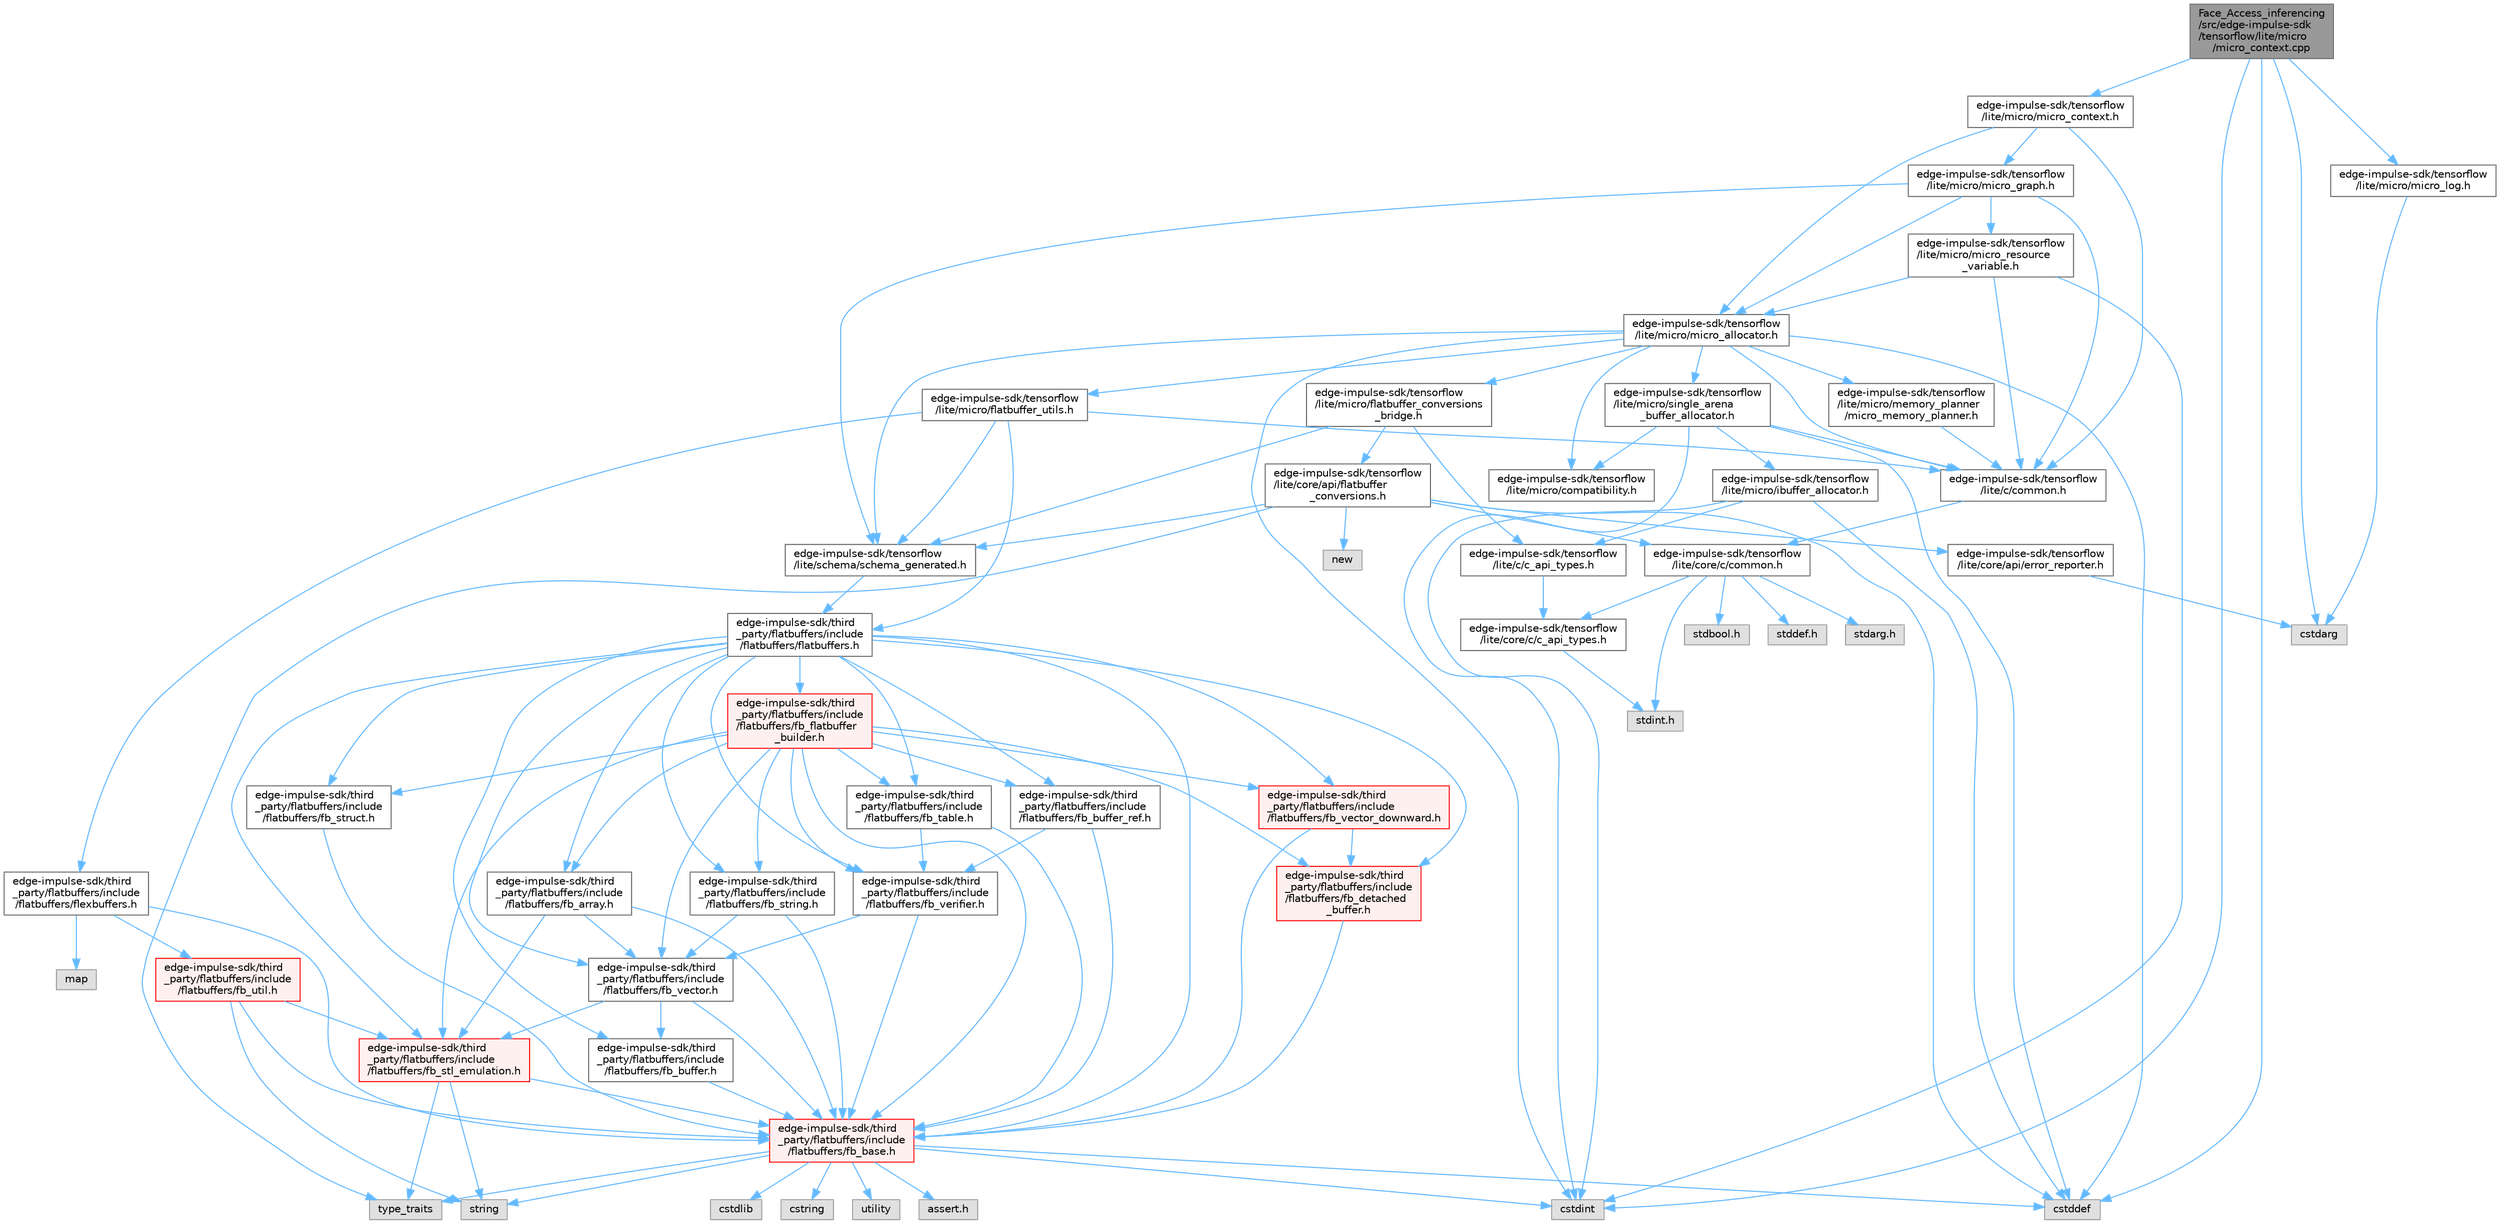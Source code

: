 digraph "Face_Access_inferencing/src/edge-impulse-sdk/tensorflow/lite/micro/micro_context.cpp"
{
 // LATEX_PDF_SIZE
  bgcolor="transparent";
  edge [fontname=Helvetica,fontsize=10,labelfontname=Helvetica,labelfontsize=10];
  node [fontname=Helvetica,fontsize=10,shape=box,height=0.2,width=0.4];
  Node1 [id="Node000001",label="Face_Access_inferencing\l/src/edge-impulse-sdk\l/tensorflow/lite/micro\l/micro_context.cpp",height=0.2,width=0.4,color="gray40", fillcolor="grey60", style="filled", fontcolor="black",tooltip=" "];
  Node1 -> Node2 [id="edge118_Node000001_Node000002",color="steelblue1",style="solid",tooltip=" "];
  Node2 [id="Node000002",label="edge-impulse-sdk/tensorflow\l/lite/micro/micro_context.h",height=0.2,width=0.4,color="grey40", fillcolor="white", style="filled",URL="$_face___access__inferencing_2src_2edge-impulse-sdk_2tensorflow_2lite_2micro_2micro__context_8h.html",tooltip=" "];
  Node2 -> Node3 [id="edge119_Node000002_Node000003",color="steelblue1",style="solid",tooltip=" "];
  Node3 [id="Node000003",label="edge-impulse-sdk/tensorflow\l/lite/c/common.h",height=0.2,width=0.4,color="grey40", fillcolor="white", style="filled",URL="$_face___access__inferencing_2src_2edge-impulse-sdk_2tensorflow_2lite_2c_2common_8h.html",tooltip=" "];
  Node3 -> Node4 [id="edge120_Node000003_Node000004",color="steelblue1",style="solid",tooltip=" "];
  Node4 [id="Node000004",label="edge-impulse-sdk/tensorflow\l/lite/core/c/common.h",height=0.2,width=0.4,color="grey40", fillcolor="white", style="filled",URL="$_face___access__inferencing_2src_2edge-impulse-sdk_2tensorflow_2lite_2core_2c_2common_8h.html",tooltip=" "];
  Node4 -> Node5 [id="edge121_Node000004_Node000005",color="steelblue1",style="solid",tooltip=" "];
  Node5 [id="Node000005",label="stdarg.h",height=0.2,width=0.4,color="grey60", fillcolor="#E0E0E0", style="filled",tooltip=" "];
  Node4 -> Node6 [id="edge122_Node000004_Node000006",color="steelblue1",style="solid",tooltip=" "];
  Node6 [id="Node000006",label="stdbool.h",height=0.2,width=0.4,color="grey60", fillcolor="#E0E0E0", style="filled",tooltip=" "];
  Node4 -> Node7 [id="edge123_Node000004_Node000007",color="steelblue1",style="solid",tooltip=" "];
  Node7 [id="Node000007",label="stddef.h",height=0.2,width=0.4,color="grey60", fillcolor="#E0E0E0", style="filled",tooltip=" "];
  Node4 -> Node8 [id="edge124_Node000004_Node000008",color="steelblue1",style="solid",tooltip=" "];
  Node8 [id="Node000008",label="stdint.h",height=0.2,width=0.4,color="grey60", fillcolor="#E0E0E0", style="filled",tooltip=" "];
  Node4 -> Node9 [id="edge125_Node000004_Node000009",color="steelblue1",style="solid",tooltip=" "];
  Node9 [id="Node000009",label="edge-impulse-sdk/tensorflow\l/lite/core/c/c_api_types.h",height=0.2,width=0.4,color="grey40", fillcolor="white", style="filled",URL="$_face___access__inferencing_2src_2edge-impulse-sdk_2tensorflow_2lite_2core_2c_2c__api__types_8h.html",tooltip=" "];
  Node9 -> Node8 [id="edge126_Node000009_Node000008",color="steelblue1",style="solid",tooltip=" "];
  Node2 -> Node10 [id="edge127_Node000002_Node000010",color="steelblue1",style="solid",tooltip=" "];
  Node10 [id="Node000010",label="edge-impulse-sdk/tensorflow\l/lite/micro/micro_allocator.h",height=0.2,width=0.4,color="grey40", fillcolor="white", style="filled",URL="$_face___access__inferencing_2src_2edge-impulse-sdk_2tensorflow_2lite_2micro_2micro__allocator_8h.html",tooltip=" "];
  Node10 -> Node11 [id="edge128_Node000010_Node000011",color="steelblue1",style="solid",tooltip=" "];
  Node11 [id="Node000011",label="cstddef",height=0.2,width=0.4,color="grey60", fillcolor="#E0E0E0", style="filled",tooltip=" "];
  Node10 -> Node12 [id="edge129_Node000010_Node000012",color="steelblue1",style="solid",tooltip=" "];
  Node12 [id="Node000012",label="cstdint",height=0.2,width=0.4,color="grey60", fillcolor="#E0E0E0", style="filled",tooltip=" "];
  Node10 -> Node3 [id="edge130_Node000010_Node000003",color="steelblue1",style="solid",tooltip=" "];
  Node10 -> Node13 [id="edge131_Node000010_Node000013",color="steelblue1",style="solid",tooltip=" "];
  Node13 [id="Node000013",label="edge-impulse-sdk/tensorflow\l/lite/micro/single_arena\l_buffer_allocator.h",height=0.2,width=0.4,color="grey40", fillcolor="white", style="filled",URL="$_face___access__inferencing_2src_2edge-impulse-sdk_2tensorflow_2lite_2micro_2single__arena__buffer__allocator_8h.html",tooltip=" "];
  Node13 -> Node11 [id="edge132_Node000013_Node000011",color="steelblue1",style="solid",tooltip=" "];
  Node13 -> Node12 [id="edge133_Node000013_Node000012",color="steelblue1",style="solid",tooltip=" "];
  Node13 -> Node3 [id="edge134_Node000013_Node000003",color="steelblue1",style="solid",tooltip=" "];
  Node13 -> Node14 [id="edge135_Node000013_Node000014",color="steelblue1",style="solid",tooltip=" "];
  Node14 [id="Node000014",label="edge-impulse-sdk/tensorflow\l/lite/micro/ibuffer_allocator.h",height=0.2,width=0.4,color="grey40", fillcolor="white", style="filled",URL="$_face___access__inferencing_2src_2edge-impulse-sdk_2tensorflow_2lite_2micro_2ibuffer__allocator_8h.html",tooltip=" "];
  Node14 -> Node11 [id="edge136_Node000014_Node000011",color="steelblue1",style="solid",tooltip=" "];
  Node14 -> Node12 [id="edge137_Node000014_Node000012",color="steelblue1",style="solid",tooltip=" "];
  Node14 -> Node15 [id="edge138_Node000014_Node000015",color="steelblue1",style="solid",tooltip=" "];
  Node15 [id="Node000015",label="edge-impulse-sdk/tensorflow\l/lite/c/c_api_types.h",height=0.2,width=0.4,color="grey40", fillcolor="white", style="filled",URL="$_face___access__inferencing_2src_2edge-impulse-sdk_2tensorflow_2lite_2c_2c__api__types_8h.html",tooltip=" "];
  Node15 -> Node9 [id="edge139_Node000015_Node000009",color="steelblue1",style="solid",tooltip=" "];
  Node13 -> Node16 [id="edge140_Node000013_Node000016",color="steelblue1",style="solid",tooltip=" "];
  Node16 [id="Node000016",label="edge-impulse-sdk/tensorflow\l/lite/micro/compatibility.h",height=0.2,width=0.4,color="grey40", fillcolor="white", style="filled",URL="$_face___access__inferencing_2src_2edge-impulse-sdk_2tensorflow_2lite_2micro_2compatibility_8h.html",tooltip=" "];
  Node10 -> Node16 [id="edge141_Node000010_Node000016",color="steelblue1",style="solid",tooltip=" "];
  Node10 -> Node17 [id="edge142_Node000010_Node000017",color="steelblue1",style="solid",tooltip=" "];
  Node17 [id="Node000017",label="edge-impulse-sdk/tensorflow\l/lite/micro/flatbuffer_utils.h",height=0.2,width=0.4,color="grey40", fillcolor="white", style="filled",URL="$_face___access__inferencing_2src_2edge-impulse-sdk_2tensorflow_2lite_2micro_2flatbuffer__utils_8h.html",tooltip=" "];
  Node17 -> Node18 [id="edge143_Node000017_Node000018",color="steelblue1",style="solid",tooltip=" "];
  Node18 [id="Node000018",label="edge-impulse-sdk/third\l_party/flatbuffers/include\l/flatbuffers/flatbuffers.h",height=0.2,width=0.4,color="grey40", fillcolor="white", style="filled",URL="$_face___access__inferencing_2src_2edge-impulse-sdk_2third__party_2flatbuffers_2include_2flatbuffers_2flatbuffers_8h.html",tooltip=" "];
  Node18 -> Node19 [id="edge144_Node000018_Node000019",color="steelblue1",style="solid",tooltip=" "];
  Node19 [id="Node000019",label="edge-impulse-sdk/third\l_party/flatbuffers/include\l/flatbuffers/fb_array.h",height=0.2,width=0.4,color="grey40", fillcolor="white", style="filled",URL="$fb__array_8h.html",tooltip=" "];
  Node19 -> Node20 [id="edge145_Node000019_Node000020",color="steelblue1",style="solid",tooltip=" "];
  Node20 [id="Node000020",label="edge-impulse-sdk/third\l_party/flatbuffers/include\l/flatbuffers/fb_base.h",height=0.2,width=0.4,color="red", fillcolor="#FFF0F0", style="filled",URL="$fb__base_8h.html",tooltip=" "];
  Node20 -> Node21 [id="edge146_Node000020_Node000021",color="steelblue1",style="solid",tooltip=" "];
  Node21 [id="Node000021",label="assert.h",height=0.2,width=0.4,color="grey60", fillcolor="#E0E0E0", style="filled",tooltip=" "];
  Node20 -> Node12 [id="edge147_Node000020_Node000012",color="steelblue1",style="solid",tooltip=" "];
  Node20 -> Node11 [id="edge148_Node000020_Node000011",color="steelblue1",style="solid",tooltip=" "];
  Node20 -> Node22 [id="edge149_Node000020_Node000022",color="steelblue1",style="solid",tooltip=" "];
  Node22 [id="Node000022",label="cstdlib",height=0.2,width=0.4,color="grey60", fillcolor="#E0E0E0", style="filled",tooltip=" "];
  Node20 -> Node23 [id="edge150_Node000020_Node000023",color="steelblue1",style="solid",tooltip=" "];
  Node23 [id="Node000023",label="cstring",height=0.2,width=0.4,color="grey60", fillcolor="#E0E0E0", style="filled",tooltip=" "];
  Node20 -> Node24 [id="edge151_Node000020_Node000024",color="steelblue1",style="solid",tooltip=" "];
  Node24 [id="Node000024",label="utility",height=0.2,width=0.4,color="grey60", fillcolor="#E0E0E0", style="filled",tooltip=" "];
  Node20 -> Node25 [id="edge152_Node000020_Node000025",color="steelblue1",style="solid",tooltip=" "];
  Node25 [id="Node000025",label="string",height=0.2,width=0.4,color="grey60", fillcolor="#E0E0E0", style="filled",tooltip=" "];
  Node20 -> Node26 [id="edge153_Node000020_Node000026",color="steelblue1",style="solid",tooltip=" "];
  Node26 [id="Node000026",label="type_traits",height=0.2,width=0.4,color="grey60", fillcolor="#E0E0E0", style="filled",tooltip=" "];
  Node19 -> Node32 [id="edge154_Node000019_Node000032",color="steelblue1",style="solid",tooltip=" "];
  Node32 [id="Node000032",label="edge-impulse-sdk/third\l_party/flatbuffers/include\l/flatbuffers/fb_stl_emulation.h",height=0.2,width=0.4,color="red", fillcolor="#FFF0F0", style="filled",URL="$fb__stl__emulation_8h.html",tooltip=" "];
  Node32 -> Node20 [id="edge155_Node000032_Node000020",color="steelblue1",style="solid",tooltip=" "];
  Node32 -> Node25 [id="edge156_Node000032_Node000025",color="steelblue1",style="solid",tooltip=" "];
  Node32 -> Node26 [id="edge157_Node000032_Node000026",color="steelblue1",style="solid",tooltip=" "];
  Node19 -> Node34 [id="edge158_Node000019_Node000034",color="steelblue1",style="solid",tooltip=" "];
  Node34 [id="Node000034",label="edge-impulse-sdk/third\l_party/flatbuffers/include\l/flatbuffers/fb_vector.h",height=0.2,width=0.4,color="grey40", fillcolor="white", style="filled",URL="$fb__vector_8h.html",tooltip=" "];
  Node34 -> Node20 [id="edge159_Node000034_Node000020",color="steelblue1",style="solid",tooltip=" "];
  Node34 -> Node35 [id="edge160_Node000034_Node000035",color="steelblue1",style="solid",tooltip=" "];
  Node35 [id="Node000035",label="edge-impulse-sdk/third\l_party/flatbuffers/include\l/flatbuffers/fb_buffer.h",height=0.2,width=0.4,color="grey40", fillcolor="white", style="filled",URL="$fb__buffer_8h.html",tooltip=" "];
  Node35 -> Node20 [id="edge161_Node000035_Node000020",color="steelblue1",style="solid",tooltip=" "];
  Node34 -> Node32 [id="edge162_Node000034_Node000032",color="steelblue1",style="solid",tooltip=" "];
  Node18 -> Node20 [id="edge163_Node000018_Node000020",color="steelblue1",style="solid",tooltip=" "];
  Node18 -> Node35 [id="edge164_Node000018_Node000035",color="steelblue1",style="solid",tooltip=" "];
  Node18 -> Node36 [id="edge165_Node000018_Node000036",color="steelblue1",style="solid",tooltip=" "];
  Node36 [id="Node000036",label="edge-impulse-sdk/third\l_party/flatbuffers/include\l/flatbuffers/fb_buffer_ref.h",height=0.2,width=0.4,color="grey40", fillcolor="white", style="filled",URL="$fb__buffer__ref_8h.html",tooltip=" "];
  Node36 -> Node20 [id="edge166_Node000036_Node000020",color="steelblue1",style="solid",tooltip=" "];
  Node36 -> Node37 [id="edge167_Node000036_Node000037",color="steelblue1",style="solid",tooltip=" "];
  Node37 [id="Node000037",label="edge-impulse-sdk/third\l_party/flatbuffers/include\l/flatbuffers/fb_verifier.h",height=0.2,width=0.4,color="grey40", fillcolor="white", style="filled",URL="$fb__verifier_8h.html",tooltip=" "];
  Node37 -> Node20 [id="edge168_Node000037_Node000020",color="steelblue1",style="solid",tooltip=" "];
  Node37 -> Node34 [id="edge169_Node000037_Node000034",color="steelblue1",style="solid",tooltip=" "];
  Node18 -> Node38 [id="edge170_Node000018_Node000038",color="steelblue1",style="solid",tooltip=" "];
  Node38 [id="Node000038",label="edge-impulse-sdk/third\l_party/flatbuffers/include\l/flatbuffers/fb_detached\l_buffer.h",height=0.2,width=0.4,color="red", fillcolor="#FFF0F0", style="filled",URL="$fb__detached__buffer_8h.html",tooltip=" "];
  Node38 -> Node20 [id="edge171_Node000038_Node000020",color="steelblue1",style="solid",tooltip=" "];
  Node18 -> Node41 [id="edge172_Node000018_Node000041",color="steelblue1",style="solid",tooltip=" "];
  Node41 [id="Node000041",label="edge-impulse-sdk/third\l_party/flatbuffers/include\l/flatbuffers/fb_flatbuffer\l_builder.h",height=0.2,width=0.4,color="red", fillcolor="#FFF0F0", style="filled",URL="$fb__flatbuffer__builder_8h.html",tooltip=" "];
  Node41 -> Node19 [id="edge173_Node000041_Node000019",color="steelblue1",style="solid",tooltip=" "];
  Node41 -> Node20 [id="edge174_Node000041_Node000020",color="steelblue1",style="solid",tooltip=" "];
  Node41 -> Node36 [id="edge175_Node000041_Node000036",color="steelblue1",style="solid",tooltip=" "];
  Node41 -> Node38 [id="edge176_Node000041_Node000038",color="steelblue1",style="solid",tooltip=" "];
  Node41 -> Node32 [id="edge177_Node000041_Node000032",color="steelblue1",style="solid",tooltip=" "];
  Node41 -> Node44 [id="edge178_Node000041_Node000044",color="steelblue1",style="solid",tooltip=" "];
  Node44 [id="Node000044",label="edge-impulse-sdk/third\l_party/flatbuffers/include\l/flatbuffers/fb_string.h",height=0.2,width=0.4,color="grey40", fillcolor="white", style="filled",URL="$fb__string_8h.html",tooltip=" "];
  Node44 -> Node20 [id="edge179_Node000044_Node000020",color="steelblue1",style="solid",tooltip=" "];
  Node44 -> Node34 [id="edge180_Node000044_Node000034",color="steelblue1",style="solid",tooltip=" "];
  Node41 -> Node45 [id="edge181_Node000041_Node000045",color="steelblue1",style="solid",tooltip=" "];
  Node45 [id="Node000045",label="edge-impulse-sdk/third\l_party/flatbuffers/include\l/flatbuffers/fb_struct.h",height=0.2,width=0.4,color="grey40", fillcolor="white", style="filled",URL="$fb__struct_8h.html",tooltip=" "];
  Node45 -> Node20 [id="edge182_Node000045_Node000020",color="steelblue1",style="solid",tooltip=" "];
  Node41 -> Node46 [id="edge183_Node000041_Node000046",color="steelblue1",style="solid",tooltip=" "];
  Node46 [id="Node000046",label="edge-impulse-sdk/third\l_party/flatbuffers/include\l/flatbuffers/fb_table.h",height=0.2,width=0.4,color="grey40", fillcolor="white", style="filled",URL="$fb__table_8h.html",tooltip=" "];
  Node46 -> Node20 [id="edge184_Node000046_Node000020",color="steelblue1",style="solid",tooltip=" "];
  Node46 -> Node37 [id="edge185_Node000046_Node000037",color="steelblue1",style="solid",tooltip=" "];
  Node41 -> Node34 [id="edge186_Node000041_Node000034",color="steelblue1",style="solid",tooltip=" "];
  Node41 -> Node47 [id="edge187_Node000041_Node000047",color="steelblue1",style="solid",tooltip=" "];
  Node47 [id="Node000047",label="edge-impulse-sdk/third\l_party/flatbuffers/include\l/flatbuffers/fb_vector_downward.h",height=0.2,width=0.4,color="red", fillcolor="#FFF0F0", style="filled",URL="$fb__vector__downward_8h.html",tooltip=" "];
  Node47 -> Node20 [id="edge188_Node000047_Node000020",color="steelblue1",style="solid",tooltip=" "];
  Node47 -> Node38 [id="edge189_Node000047_Node000038",color="steelblue1",style="solid",tooltip=" "];
  Node41 -> Node37 [id="edge190_Node000041_Node000037",color="steelblue1",style="solid",tooltip=" "];
  Node18 -> Node32 [id="edge191_Node000018_Node000032",color="steelblue1",style="solid",tooltip=" "];
  Node18 -> Node44 [id="edge192_Node000018_Node000044",color="steelblue1",style="solid",tooltip=" "];
  Node18 -> Node45 [id="edge193_Node000018_Node000045",color="steelblue1",style="solid",tooltip=" "];
  Node18 -> Node46 [id="edge194_Node000018_Node000046",color="steelblue1",style="solid",tooltip=" "];
  Node18 -> Node34 [id="edge195_Node000018_Node000034",color="steelblue1",style="solid",tooltip=" "];
  Node18 -> Node47 [id="edge196_Node000018_Node000047",color="steelblue1",style="solid",tooltip=" "];
  Node18 -> Node37 [id="edge197_Node000018_Node000037",color="steelblue1",style="solid",tooltip=" "];
  Node17 -> Node48 [id="edge198_Node000017_Node000048",color="steelblue1",style="solid",tooltip=" "];
  Node48 [id="Node000048",label="edge-impulse-sdk/third\l_party/flatbuffers/include\l/flatbuffers/flexbuffers.h",height=0.2,width=0.4,color="grey40", fillcolor="white", style="filled",URL="$_face___access__inferencing_2src_2edge-impulse-sdk_2third__party_2flatbuffers_2include_2flatbuffers_2flexbuffers_8h.html",tooltip=" "];
  Node48 -> Node49 [id="edge199_Node000048_Node000049",color="steelblue1",style="solid",tooltip=" "];
  Node49 [id="Node000049",label="map",height=0.2,width=0.4,color="grey60", fillcolor="#E0E0E0", style="filled",tooltip=" "];
  Node48 -> Node20 [id="edge200_Node000048_Node000020",color="steelblue1",style="solid",tooltip=" "];
  Node48 -> Node50 [id="edge201_Node000048_Node000050",color="steelblue1",style="solid",tooltip=" "];
  Node50 [id="Node000050",label="edge-impulse-sdk/third\l_party/flatbuffers/include\l/flatbuffers/fb_util.h",height=0.2,width=0.4,color="red", fillcolor="#FFF0F0", style="filled",URL="$fb__util_8h.html",tooltip=" "];
  Node50 -> Node20 [id="edge202_Node000050_Node000020",color="steelblue1",style="solid",tooltip=" "];
  Node50 -> Node32 [id="edge203_Node000050_Node000032",color="steelblue1",style="solid",tooltip=" "];
  Node50 -> Node25 [id="edge204_Node000050_Node000025",color="steelblue1",style="solid",tooltip=" "];
  Node17 -> Node3 [id="edge205_Node000017_Node000003",color="steelblue1",style="solid",tooltip=" "];
  Node17 -> Node55 [id="edge206_Node000017_Node000055",color="steelblue1",style="solid",tooltip=" "];
  Node55 [id="Node000055",label="edge-impulse-sdk/tensorflow\l/lite/schema/schema_generated.h",height=0.2,width=0.4,color="grey40", fillcolor="white", style="filled",URL="$_face___access__inferencing_2src_2edge-impulse-sdk_2tensorflow_2lite_2schema_2schema__generated_8h.html",tooltip=" "];
  Node55 -> Node18 [id="edge207_Node000055_Node000018",color="steelblue1",style="solid",tooltip=" "];
  Node10 -> Node56 [id="edge208_Node000010_Node000056",color="steelblue1",style="solid",tooltip=" "];
  Node56 [id="Node000056",label="edge-impulse-sdk/tensorflow\l/lite/micro/memory_planner\l/micro_memory_planner.h",height=0.2,width=0.4,color="grey40", fillcolor="white", style="filled",URL="$_face___access__inferencing_2src_2edge-impulse-sdk_2tensorflow_2lite_2micro_2memory__planner_2micro__memory__planner_8h.html",tooltip=" "];
  Node56 -> Node3 [id="edge209_Node000056_Node000003",color="steelblue1",style="solid",tooltip=" "];
  Node10 -> Node57 [id="edge210_Node000010_Node000057",color="steelblue1",style="solid",tooltip=" "];
  Node57 [id="Node000057",label="edge-impulse-sdk/tensorflow\l/lite/micro/flatbuffer_conversions\l_bridge.h",height=0.2,width=0.4,color="grey40", fillcolor="white", style="filled",URL="$_face___access__inferencing_2src_2edge-impulse-sdk_2tensorflow_2lite_2micro_2flatbuffer__conversions__bridge_8h.html",tooltip=" "];
  Node57 -> Node15 [id="edge211_Node000057_Node000015",color="steelblue1",style="solid",tooltip=" "];
  Node57 -> Node58 [id="edge212_Node000057_Node000058",color="steelblue1",style="solid",tooltip=" "];
  Node58 [id="Node000058",label="edge-impulse-sdk/tensorflow\l/lite/core/api/flatbuffer\l_conversions.h",height=0.2,width=0.4,color="grey40", fillcolor="white", style="filled",URL="$_face___access__inferencing_2src_2edge-impulse-sdk_2tensorflow_2lite_2core_2api_2flatbuffer__conversions_8h.html",tooltip=" "];
  Node58 -> Node11 [id="edge213_Node000058_Node000011",color="steelblue1",style="solid",tooltip=" "];
  Node58 -> Node59 [id="edge214_Node000058_Node000059",color="steelblue1",style="solid",tooltip=" "];
  Node59 [id="Node000059",label="new",height=0.2,width=0.4,color="grey60", fillcolor="#E0E0E0", style="filled",tooltip=" "];
  Node58 -> Node26 [id="edge215_Node000058_Node000026",color="steelblue1",style="solid",tooltip=" "];
  Node58 -> Node60 [id="edge216_Node000058_Node000060",color="steelblue1",style="solid",tooltip=" "];
  Node60 [id="Node000060",label="edge-impulse-sdk/tensorflow\l/lite/core/api/error_reporter.h",height=0.2,width=0.4,color="grey40", fillcolor="white", style="filled",URL="$_face___access__inferencing_2src_2edge-impulse-sdk_2tensorflow_2lite_2core_2api_2error__reporter_8h.html",tooltip=" "];
  Node60 -> Node61 [id="edge217_Node000060_Node000061",color="steelblue1",style="solid",tooltip=" "];
  Node61 [id="Node000061",label="cstdarg",height=0.2,width=0.4,color="grey60", fillcolor="#E0E0E0", style="filled",tooltip=" "];
  Node58 -> Node4 [id="edge218_Node000058_Node000004",color="steelblue1",style="solid",tooltip=" "];
  Node58 -> Node55 [id="edge219_Node000058_Node000055",color="steelblue1",style="solid",tooltip=" "];
  Node57 -> Node55 [id="edge220_Node000057_Node000055",color="steelblue1",style="solid",tooltip=" "];
  Node10 -> Node55 [id="edge221_Node000010_Node000055",color="steelblue1",style="solid",tooltip=" "];
  Node2 -> Node62 [id="edge222_Node000002_Node000062",color="steelblue1",style="solid",tooltip=" "];
  Node62 [id="Node000062",label="edge-impulse-sdk/tensorflow\l/lite/micro/micro_graph.h",height=0.2,width=0.4,color="grey40", fillcolor="white", style="filled",URL="$_face___access__inferencing_2src_2edge-impulse-sdk_2tensorflow_2lite_2micro_2micro__graph_8h.html",tooltip=" "];
  Node62 -> Node3 [id="edge223_Node000062_Node000003",color="steelblue1",style="solid",tooltip=" "];
  Node62 -> Node10 [id="edge224_Node000062_Node000010",color="steelblue1",style="solid",tooltip=" "];
  Node62 -> Node63 [id="edge225_Node000062_Node000063",color="steelblue1",style="solid",tooltip=" "];
  Node63 [id="Node000063",label="edge-impulse-sdk/tensorflow\l/lite/micro/micro_resource\l_variable.h",height=0.2,width=0.4,color="grey40", fillcolor="white", style="filled",URL="$_face___access__inferencing_2src_2edge-impulse-sdk_2tensorflow_2lite_2micro_2micro__resource__variable_8h.html",tooltip=" "];
  Node63 -> Node12 [id="edge226_Node000063_Node000012",color="steelblue1",style="solid",tooltip=" "];
  Node63 -> Node3 [id="edge227_Node000063_Node000003",color="steelblue1",style="solid",tooltip=" "];
  Node63 -> Node10 [id="edge228_Node000063_Node000010",color="steelblue1",style="solid",tooltip=" "];
  Node62 -> Node55 [id="edge229_Node000062_Node000055",color="steelblue1",style="solid",tooltip=" "];
  Node1 -> Node61 [id="edge230_Node000001_Node000061",color="steelblue1",style="solid",tooltip=" "];
  Node1 -> Node11 [id="edge231_Node000001_Node000011",color="steelblue1",style="solid",tooltip=" "];
  Node1 -> Node12 [id="edge232_Node000001_Node000012",color="steelblue1",style="solid",tooltip=" "];
  Node1 -> Node64 [id="edge233_Node000001_Node000064",color="steelblue1",style="solid",tooltip=" "];
  Node64 [id="Node000064",label="edge-impulse-sdk/tensorflow\l/lite/micro/micro_log.h",height=0.2,width=0.4,color="grey40", fillcolor="white", style="filled",URL="$_face___access__inferencing_2src_2edge-impulse-sdk_2tensorflow_2lite_2micro_2micro__log_8h.html",tooltip=" "];
  Node64 -> Node61 [id="edge234_Node000064_Node000061",color="steelblue1",style="solid",tooltip=" "];
}
